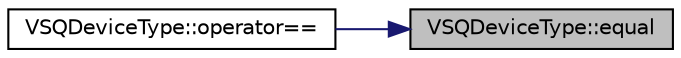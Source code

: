 digraph "VSQDeviceType::equal"
{
 // LATEX_PDF_SIZE
  edge [fontname="Helvetica",fontsize="10",labelfontname="Helvetica",labelfontsize="10"];
  node [fontname="Helvetica",fontsize="10",shape=record];
  rankdir="RL";
  Node1 [label="VSQDeviceType::equal",height=0.2,width=0.4,color="black", fillcolor="grey75", style="filled", fontcolor="black",tooltip="Compare device types."];
  Node1 -> Node2 [dir="back",color="midnightblue",fontsize="10",style="solid",fontname="Helvetica"];
  Node2 [label="VSQDeviceType::operator==",height=0.2,width=0.4,color="black", fillcolor="white", style="filled",URL="$class_v_s_q_device_type.html#a31bb0e91057a96b22999d986e190f705",tooltip="Compare device types."];
}

